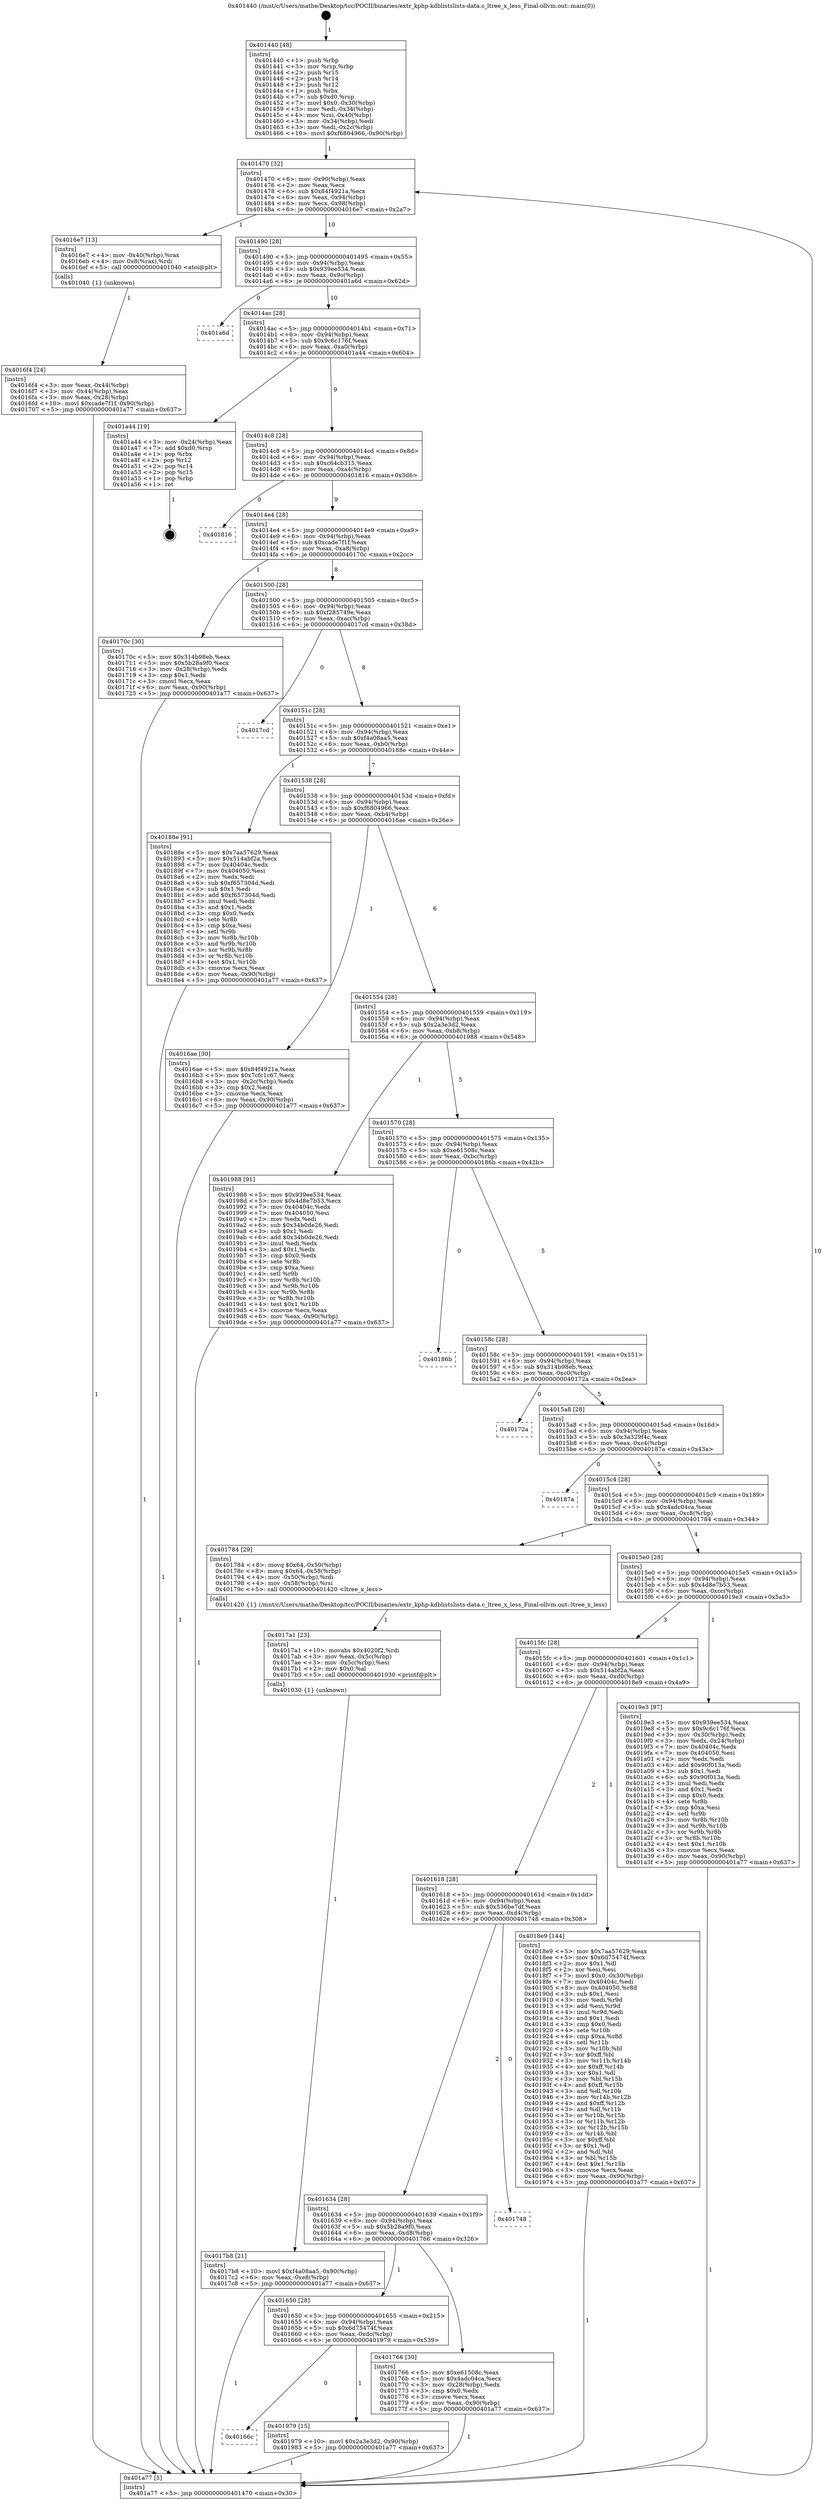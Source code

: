 digraph "0x401440" {
  label = "0x401440 (/mnt/c/Users/mathe/Desktop/tcc/POCII/binaries/extr_kphp-kdblistslists-data.c_ltree_x_less_Final-ollvm.out::main(0))"
  labelloc = "t"
  node[shape=record]

  Entry [label="",width=0.3,height=0.3,shape=circle,fillcolor=black,style=filled]
  "0x401470" [label="{
     0x401470 [32]\l
     | [instrs]\l
     &nbsp;&nbsp;0x401470 \<+6\>: mov -0x90(%rbp),%eax\l
     &nbsp;&nbsp;0x401476 \<+2\>: mov %eax,%ecx\l
     &nbsp;&nbsp;0x401478 \<+6\>: sub $0x84f4921a,%ecx\l
     &nbsp;&nbsp;0x40147e \<+6\>: mov %eax,-0x94(%rbp)\l
     &nbsp;&nbsp;0x401484 \<+6\>: mov %ecx,-0x98(%rbp)\l
     &nbsp;&nbsp;0x40148a \<+6\>: je 00000000004016e7 \<main+0x2a7\>\l
  }"]
  "0x4016e7" [label="{
     0x4016e7 [13]\l
     | [instrs]\l
     &nbsp;&nbsp;0x4016e7 \<+4\>: mov -0x40(%rbp),%rax\l
     &nbsp;&nbsp;0x4016eb \<+4\>: mov 0x8(%rax),%rdi\l
     &nbsp;&nbsp;0x4016ef \<+5\>: call 0000000000401040 \<atoi@plt\>\l
     | [calls]\l
     &nbsp;&nbsp;0x401040 \{1\} (unknown)\l
  }"]
  "0x401490" [label="{
     0x401490 [28]\l
     | [instrs]\l
     &nbsp;&nbsp;0x401490 \<+5\>: jmp 0000000000401495 \<main+0x55\>\l
     &nbsp;&nbsp;0x401495 \<+6\>: mov -0x94(%rbp),%eax\l
     &nbsp;&nbsp;0x40149b \<+5\>: sub $0x939ee534,%eax\l
     &nbsp;&nbsp;0x4014a0 \<+6\>: mov %eax,-0x9c(%rbp)\l
     &nbsp;&nbsp;0x4014a6 \<+6\>: je 0000000000401a6d \<main+0x62d\>\l
  }"]
  Exit [label="",width=0.3,height=0.3,shape=circle,fillcolor=black,style=filled,peripheries=2]
  "0x401a6d" [label="{
     0x401a6d\l
  }", style=dashed]
  "0x4014ac" [label="{
     0x4014ac [28]\l
     | [instrs]\l
     &nbsp;&nbsp;0x4014ac \<+5\>: jmp 00000000004014b1 \<main+0x71\>\l
     &nbsp;&nbsp;0x4014b1 \<+6\>: mov -0x94(%rbp),%eax\l
     &nbsp;&nbsp;0x4014b7 \<+5\>: sub $0x9c6c176f,%eax\l
     &nbsp;&nbsp;0x4014bc \<+6\>: mov %eax,-0xa0(%rbp)\l
     &nbsp;&nbsp;0x4014c2 \<+6\>: je 0000000000401a44 \<main+0x604\>\l
  }"]
  "0x40166c" [label="{
     0x40166c\l
  }", style=dashed]
  "0x401a44" [label="{
     0x401a44 [19]\l
     | [instrs]\l
     &nbsp;&nbsp;0x401a44 \<+3\>: mov -0x24(%rbp),%eax\l
     &nbsp;&nbsp;0x401a47 \<+7\>: add $0xd0,%rsp\l
     &nbsp;&nbsp;0x401a4e \<+1\>: pop %rbx\l
     &nbsp;&nbsp;0x401a4f \<+2\>: pop %r12\l
     &nbsp;&nbsp;0x401a51 \<+2\>: pop %r14\l
     &nbsp;&nbsp;0x401a53 \<+2\>: pop %r15\l
     &nbsp;&nbsp;0x401a55 \<+1\>: pop %rbp\l
     &nbsp;&nbsp;0x401a56 \<+1\>: ret\l
  }"]
  "0x4014c8" [label="{
     0x4014c8 [28]\l
     | [instrs]\l
     &nbsp;&nbsp;0x4014c8 \<+5\>: jmp 00000000004014cd \<main+0x8d\>\l
     &nbsp;&nbsp;0x4014cd \<+6\>: mov -0x94(%rbp),%eax\l
     &nbsp;&nbsp;0x4014d3 \<+5\>: sub $0xc64cb315,%eax\l
     &nbsp;&nbsp;0x4014d8 \<+6\>: mov %eax,-0xa4(%rbp)\l
     &nbsp;&nbsp;0x4014de \<+6\>: je 0000000000401816 \<main+0x3d6\>\l
  }"]
  "0x401979" [label="{
     0x401979 [15]\l
     | [instrs]\l
     &nbsp;&nbsp;0x401979 \<+10\>: movl $0x2a3e3d2,-0x90(%rbp)\l
     &nbsp;&nbsp;0x401983 \<+5\>: jmp 0000000000401a77 \<main+0x637\>\l
  }"]
  "0x401816" [label="{
     0x401816\l
  }", style=dashed]
  "0x4014e4" [label="{
     0x4014e4 [28]\l
     | [instrs]\l
     &nbsp;&nbsp;0x4014e4 \<+5\>: jmp 00000000004014e9 \<main+0xa9\>\l
     &nbsp;&nbsp;0x4014e9 \<+6\>: mov -0x94(%rbp),%eax\l
     &nbsp;&nbsp;0x4014ef \<+5\>: sub $0xcade7f1f,%eax\l
     &nbsp;&nbsp;0x4014f4 \<+6\>: mov %eax,-0xa8(%rbp)\l
     &nbsp;&nbsp;0x4014fa \<+6\>: je 000000000040170c \<main+0x2cc\>\l
  }"]
  "0x4017b8" [label="{
     0x4017b8 [21]\l
     | [instrs]\l
     &nbsp;&nbsp;0x4017b8 \<+10\>: movl $0xf4a08aa5,-0x90(%rbp)\l
     &nbsp;&nbsp;0x4017c2 \<+6\>: mov %eax,-0xe8(%rbp)\l
     &nbsp;&nbsp;0x4017c8 \<+5\>: jmp 0000000000401a77 \<main+0x637\>\l
  }"]
  "0x40170c" [label="{
     0x40170c [30]\l
     | [instrs]\l
     &nbsp;&nbsp;0x40170c \<+5\>: mov $0x314b98eb,%eax\l
     &nbsp;&nbsp;0x401711 \<+5\>: mov $0x5b28a9f0,%ecx\l
     &nbsp;&nbsp;0x401716 \<+3\>: mov -0x28(%rbp),%edx\l
     &nbsp;&nbsp;0x401719 \<+3\>: cmp $0x1,%edx\l
     &nbsp;&nbsp;0x40171c \<+3\>: cmovl %ecx,%eax\l
     &nbsp;&nbsp;0x40171f \<+6\>: mov %eax,-0x90(%rbp)\l
     &nbsp;&nbsp;0x401725 \<+5\>: jmp 0000000000401a77 \<main+0x637\>\l
  }"]
  "0x401500" [label="{
     0x401500 [28]\l
     | [instrs]\l
     &nbsp;&nbsp;0x401500 \<+5\>: jmp 0000000000401505 \<main+0xc5\>\l
     &nbsp;&nbsp;0x401505 \<+6\>: mov -0x94(%rbp),%eax\l
     &nbsp;&nbsp;0x40150b \<+5\>: sub $0xf285749e,%eax\l
     &nbsp;&nbsp;0x401510 \<+6\>: mov %eax,-0xac(%rbp)\l
     &nbsp;&nbsp;0x401516 \<+6\>: je 00000000004017cd \<main+0x38d\>\l
  }"]
  "0x4017a1" [label="{
     0x4017a1 [23]\l
     | [instrs]\l
     &nbsp;&nbsp;0x4017a1 \<+10\>: movabs $0x4020f2,%rdi\l
     &nbsp;&nbsp;0x4017ab \<+3\>: mov %eax,-0x5c(%rbp)\l
     &nbsp;&nbsp;0x4017ae \<+3\>: mov -0x5c(%rbp),%esi\l
     &nbsp;&nbsp;0x4017b1 \<+2\>: mov $0x0,%al\l
     &nbsp;&nbsp;0x4017b3 \<+5\>: call 0000000000401030 \<printf@plt\>\l
     | [calls]\l
     &nbsp;&nbsp;0x401030 \{1\} (unknown)\l
  }"]
  "0x4017cd" [label="{
     0x4017cd\l
  }", style=dashed]
  "0x40151c" [label="{
     0x40151c [28]\l
     | [instrs]\l
     &nbsp;&nbsp;0x40151c \<+5\>: jmp 0000000000401521 \<main+0xe1\>\l
     &nbsp;&nbsp;0x401521 \<+6\>: mov -0x94(%rbp),%eax\l
     &nbsp;&nbsp;0x401527 \<+5\>: sub $0xf4a08aa5,%eax\l
     &nbsp;&nbsp;0x40152c \<+6\>: mov %eax,-0xb0(%rbp)\l
     &nbsp;&nbsp;0x401532 \<+6\>: je 000000000040188e \<main+0x44e\>\l
  }"]
  "0x401650" [label="{
     0x401650 [28]\l
     | [instrs]\l
     &nbsp;&nbsp;0x401650 \<+5\>: jmp 0000000000401655 \<main+0x215\>\l
     &nbsp;&nbsp;0x401655 \<+6\>: mov -0x94(%rbp),%eax\l
     &nbsp;&nbsp;0x40165b \<+5\>: sub $0x6d75474f,%eax\l
     &nbsp;&nbsp;0x401660 \<+6\>: mov %eax,-0xdc(%rbp)\l
     &nbsp;&nbsp;0x401666 \<+6\>: je 0000000000401979 \<main+0x539\>\l
  }"]
  "0x40188e" [label="{
     0x40188e [91]\l
     | [instrs]\l
     &nbsp;&nbsp;0x40188e \<+5\>: mov $0x7aa57629,%eax\l
     &nbsp;&nbsp;0x401893 \<+5\>: mov $0x514abf2a,%ecx\l
     &nbsp;&nbsp;0x401898 \<+7\>: mov 0x40404c,%edx\l
     &nbsp;&nbsp;0x40189f \<+7\>: mov 0x404050,%esi\l
     &nbsp;&nbsp;0x4018a6 \<+2\>: mov %edx,%edi\l
     &nbsp;&nbsp;0x4018a8 \<+6\>: sub $0xf657304d,%edi\l
     &nbsp;&nbsp;0x4018ae \<+3\>: sub $0x1,%edi\l
     &nbsp;&nbsp;0x4018b1 \<+6\>: add $0xf657304d,%edi\l
     &nbsp;&nbsp;0x4018b7 \<+3\>: imul %edi,%edx\l
     &nbsp;&nbsp;0x4018ba \<+3\>: and $0x1,%edx\l
     &nbsp;&nbsp;0x4018bd \<+3\>: cmp $0x0,%edx\l
     &nbsp;&nbsp;0x4018c0 \<+4\>: sete %r8b\l
     &nbsp;&nbsp;0x4018c4 \<+3\>: cmp $0xa,%esi\l
     &nbsp;&nbsp;0x4018c7 \<+4\>: setl %r9b\l
     &nbsp;&nbsp;0x4018cb \<+3\>: mov %r8b,%r10b\l
     &nbsp;&nbsp;0x4018ce \<+3\>: and %r9b,%r10b\l
     &nbsp;&nbsp;0x4018d1 \<+3\>: xor %r9b,%r8b\l
     &nbsp;&nbsp;0x4018d4 \<+3\>: or %r8b,%r10b\l
     &nbsp;&nbsp;0x4018d7 \<+4\>: test $0x1,%r10b\l
     &nbsp;&nbsp;0x4018db \<+3\>: cmovne %ecx,%eax\l
     &nbsp;&nbsp;0x4018de \<+6\>: mov %eax,-0x90(%rbp)\l
     &nbsp;&nbsp;0x4018e4 \<+5\>: jmp 0000000000401a77 \<main+0x637\>\l
  }"]
  "0x401538" [label="{
     0x401538 [28]\l
     | [instrs]\l
     &nbsp;&nbsp;0x401538 \<+5\>: jmp 000000000040153d \<main+0xfd\>\l
     &nbsp;&nbsp;0x40153d \<+6\>: mov -0x94(%rbp),%eax\l
     &nbsp;&nbsp;0x401543 \<+5\>: sub $0xf6804966,%eax\l
     &nbsp;&nbsp;0x401548 \<+6\>: mov %eax,-0xb4(%rbp)\l
     &nbsp;&nbsp;0x40154e \<+6\>: je 00000000004016ae \<main+0x26e\>\l
  }"]
  "0x401766" [label="{
     0x401766 [30]\l
     | [instrs]\l
     &nbsp;&nbsp;0x401766 \<+5\>: mov $0xe61508c,%eax\l
     &nbsp;&nbsp;0x40176b \<+5\>: mov $0x4adc04ca,%ecx\l
     &nbsp;&nbsp;0x401770 \<+3\>: mov -0x28(%rbp),%edx\l
     &nbsp;&nbsp;0x401773 \<+3\>: cmp $0x0,%edx\l
     &nbsp;&nbsp;0x401776 \<+3\>: cmove %ecx,%eax\l
     &nbsp;&nbsp;0x401779 \<+6\>: mov %eax,-0x90(%rbp)\l
     &nbsp;&nbsp;0x40177f \<+5\>: jmp 0000000000401a77 \<main+0x637\>\l
  }"]
  "0x4016ae" [label="{
     0x4016ae [30]\l
     | [instrs]\l
     &nbsp;&nbsp;0x4016ae \<+5\>: mov $0x84f4921a,%eax\l
     &nbsp;&nbsp;0x4016b3 \<+5\>: mov $0x7cfc1c67,%ecx\l
     &nbsp;&nbsp;0x4016b8 \<+3\>: mov -0x2c(%rbp),%edx\l
     &nbsp;&nbsp;0x4016bb \<+3\>: cmp $0x2,%edx\l
     &nbsp;&nbsp;0x4016be \<+3\>: cmovne %ecx,%eax\l
     &nbsp;&nbsp;0x4016c1 \<+6\>: mov %eax,-0x90(%rbp)\l
     &nbsp;&nbsp;0x4016c7 \<+5\>: jmp 0000000000401a77 \<main+0x637\>\l
  }"]
  "0x401554" [label="{
     0x401554 [28]\l
     | [instrs]\l
     &nbsp;&nbsp;0x401554 \<+5\>: jmp 0000000000401559 \<main+0x119\>\l
     &nbsp;&nbsp;0x401559 \<+6\>: mov -0x94(%rbp),%eax\l
     &nbsp;&nbsp;0x40155f \<+5\>: sub $0x2a3e3d2,%eax\l
     &nbsp;&nbsp;0x401564 \<+6\>: mov %eax,-0xb8(%rbp)\l
     &nbsp;&nbsp;0x40156a \<+6\>: je 0000000000401988 \<main+0x548\>\l
  }"]
  "0x401a77" [label="{
     0x401a77 [5]\l
     | [instrs]\l
     &nbsp;&nbsp;0x401a77 \<+5\>: jmp 0000000000401470 \<main+0x30\>\l
  }"]
  "0x401440" [label="{
     0x401440 [48]\l
     | [instrs]\l
     &nbsp;&nbsp;0x401440 \<+1\>: push %rbp\l
     &nbsp;&nbsp;0x401441 \<+3\>: mov %rsp,%rbp\l
     &nbsp;&nbsp;0x401444 \<+2\>: push %r15\l
     &nbsp;&nbsp;0x401446 \<+2\>: push %r14\l
     &nbsp;&nbsp;0x401448 \<+2\>: push %r12\l
     &nbsp;&nbsp;0x40144a \<+1\>: push %rbx\l
     &nbsp;&nbsp;0x40144b \<+7\>: sub $0xd0,%rsp\l
     &nbsp;&nbsp;0x401452 \<+7\>: movl $0x0,-0x30(%rbp)\l
     &nbsp;&nbsp;0x401459 \<+3\>: mov %edi,-0x34(%rbp)\l
     &nbsp;&nbsp;0x40145c \<+4\>: mov %rsi,-0x40(%rbp)\l
     &nbsp;&nbsp;0x401460 \<+3\>: mov -0x34(%rbp),%edi\l
     &nbsp;&nbsp;0x401463 \<+3\>: mov %edi,-0x2c(%rbp)\l
     &nbsp;&nbsp;0x401466 \<+10\>: movl $0xf6804966,-0x90(%rbp)\l
  }"]
  "0x4016f4" [label="{
     0x4016f4 [24]\l
     | [instrs]\l
     &nbsp;&nbsp;0x4016f4 \<+3\>: mov %eax,-0x44(%rbp)\l
     &nbsp;&nbsp;0x4016f7 \<+3\>: mov -0x44(%rbp),%eax\l
     &nbsp;&nbsp;0x4016fa \<+3\>: mov %eax,-0x28(%rbp)\l
     &nbsp;&nbsp;0x4016fd \<+10\>: movl $0xcade7f1f,-0x90(%rbp)\l
     &nbsp;&nbsp;0x401707 \<+5\>: jmp 0000000000401a77 \<main+0x637\>\l
  }"]
  "0x401634" [label="{
     0x401634 [28]\l
     | [instrs]\l
     &nbsp;&nbsp;0x401634 \<+5\>: jmp 0000000000401639 \<main+0x1f9\>\l
     &nbsp;&nbsp;0x401639 \<+6\>: mov -0x94(%rbp),%eax\l
     &nbsp;&nbsp;0x40163f \<+5\>: sub $0x5b28a9f0,%eax\l
     &nbsp;&nbsp;0x401644 \<+6\>: mov %eax,-0xd8(%rbp)\l
     &nbsp;&nbsp;0x40164a \<+6\>: je 0000000000401766 \<main+0x326\>\l
  }"]
  "0x401988" [label="{
     0x401988 [91]\l
     | [instrs]\l
     &nbsp;&nbsp;0x401988 \<+5\>: mov $0x939ee534,%eax\l
     &nbsp;&nbsp;0x40198d \<+5\>: mov $0x4d8e7b53,%ecx\l
     &nbsp;&nbsp;0x401992 \<+7\>: mov 0x40404c,%edx\l
     &nbsp;&nbsp;0x401999 \<+7\>: mov 0x404050,%esi\l
     &nbsp;&nbsp;0x4019a0 \<+2\>: mov %edx,%edi\l
     &nbsp;&nbsp;0x4019a2 \<+6\>: sub $0x34b0de26,%edi\l
     &nbsp;&nbsp;0x4019a8 \<+3\>: sub $0x1,%edi\l
     &nbsp;&nbsp;0x4019ab \<+6\>: add $0x34b0de26,%edi\l
     &nbsp;&nbsp;0x4019b1 \<+3\>: imul %edi,%edx\l
     &nbsp;&nbsp;0x4019b4 \<+3\>: and $0x1,%edx\l
     &nbsp;&nbsp;0x4019b7 \<+3\>: cmp $0x0,%edx\l
     &nbsp;&nbsp;0x4019ba \<+4\>: sete %r8b\l
     &nbsp;&nbsp;0x4019be \<+3\>: cmp $0xa,%esi\l
     &nbsp;&nbsp;0x4019c1 \<+4\>: setl %r9b\l
     &nbsp;&nbsp;0x4019c5 \<+3\>: mov %r8b,%r10b\l
     &nbsp;&nbsp;0x4019c8 \<+3\>: and %r9b,%r10b\l
     &nbsp;&nbsp;0x4019cb \<+3\>: xor %r9b,%r8b\l
     &nbsp;&nbsp;0x4019ce \<+3\>: or %r8b,%r10b\l
     &nbsp;&nbsp;0x4019d1 \<+4\>: test $0x1,%r10b\l
     &nbsp;&nbsp;0x4019d5 \<+3\>: cmovne %ecx,%eax\l
     &nbsp;&nbsp;0x4019d8 \<+6\>: mov %eax,-0x90(%rbp)\l
     &nbsp;&nbsp;0x4019de \<+5\>: jmp 0000000000401a77 \<main+0x637\>\l
  }"]
  "0x401570" [label="{
     0x401570 [28]\l
     | [instrs]\l
     &nbsp;&nbsp;0x401570 \<+5\>: jmp 0000000000401575 \<main+0x135\>\l
     &nbsp;&nbsp;0x401575 \<+6\>: mov -0x94(%rbp),%eax\l
     &nbsp;&nbsp;0x40157b \<+5\>: sub $0xe61508c,%eax\l
     &nbsp;&nbsp;0x401580 \<+6\>: mov %eax,-0xbc(%rbp)\l
     &nbsp;&nbsp;0x401586 \<+6\>: je 000000000040186b \<main+0x42b\>\l
  }"]
  "0x401748" [label="{
     0x401748\l
  }", style=dashed]
  "0x40186b" [label="{
     0x40186b\l
  }", style=dashed]
  "0x40158c" [label="{
     0x40158c [28]\l
     | [instrs]\l
     &nbsp;&nbsp;0x40158c \<+5\>: jmp 0000000000401591 \<main+0x151\>\l
     &nbsp;&nbsp;0x401591 \<+6\>: mov -0x94(%rbp),%eax\l
     &nbsp;&nbsp;0x401597 \<+5\>: sub $0x314b98eb,%eax\l
     &nbsp;&nbsp;0x40159c \<+6\>: mov %eax,-0xc0(%rbp)\l
     &nbsp;&nbsp;0x4015a2 \<+6\>: je 000000000040172a \<main+0x2ea\>\l
  }"]
  "0x401618" [label="{
     0x401618 [28]\l
     | [instrs]\l
     &nbsp;&nbsp;0x401618 \<+5\>: jmp 000000000040161d \<main+0x1dd\>\l
     &nbsp;&nbsp;0x40161d \<+6\>: mov -0x94(%rbp),%eax\l
     &nbsp;&nbsp;0x401623 \<+5\>: sub $0x536be7df,%eax\l
     &nbsp;&nbsp;0x401628 \<+6\>: mov %eax,-0xd4(%rbp)\l
     &nbsp;&nbsp;0x40162e \<+6\>: je 0000000000401748 \<main+0x308\>\l
  }"]
  "0x40172a" [label="{
     0x40172a\l
  }", style=dashed]
  "0x4015a8" [label="{
     0x4015a8 [28]\l
     | [instrs]\l
     &nbsp;&nbsp;0x4015a8 \<+5\>: jmp 00000000004015ad \<main+0x16d\>\l
     &nbsp;&nbsp;0x4015ad \<+6\>: mov -0x94(%rbp),%eax\l
     &nbsp;&nbsp;0x4015b3 \<+5\>: sub $0x3a329f4c,%eax\l
     &nbsp;&nbsp;0x4015b8 \<+6\>: mov %eax,-0xc4(%rbp)\l
     &nbsp;&nbsp;0x4015be \<+6\>: je 000000000040187a \<main+0x43a\>\l
  }"]
  "0x4018e9" [label="{
     0x4018e9 [144]\l
     | [instrs]\l
     &nbsp;&nbsp;0x4018e9 \<+5\>: mov $0x7aa57629,%eax\l
     &nbsp;&nbsp;0x4018ee \<+5\>: mov $0x6d75474f,%ecx\l
     &nbsp;&nbsp;0x4018f3 \<+2\>: mov $0x1,%dl\l
     &nbsp;&nbsp;0x4018f5 \<+2\>: xor %esi,%esi\l
     &nbsp;&nbsp;0x4018f7 \<+7\>: movl $0x0,-0x30(%rbp)\l
     &nbsp;&nbsp;0x4018fe \<+7\>: mov 0x40404c,%edi\l
     &nbsp;&nbsp;0x401905 \<+8\>: mov 0x404050,%r8d\l
     &nbsp;&nbsp;0x40190d \<+3\>: sub $0x1,%esi\l
     &nbsp;&nbsp;0x401910 \<+3\>: mov %edi,%r9d\l
     &nbsp;&nbsp;0x401913 \<+3\>: add %esi,%r9d\l
     &nbsp;&nbsp;0x401916 \<+4\>: imul %r9d,%edi\l
     &nbsp;&nbsp;0x40191a \<+3\>: and $0x1,%edi\l
     &nbsp;&nbsp;0x40191d \<+3\>: cmp $0x0,%edi\l
     &nbsp;&nbsp;0x401920 \<+4\>: sete %r10b\l
     &nbsp;&nbsp;0x401924 \<+4\>: cmp $0xa,%r8d\l
     &nbsp;&nbsp;0x401928 \<+4\>: setl %r11b\l
     &nbsp;&nbsp;0x40192c \<+3\>: mov %r10b,%bl\l
     &nbsp;&nbsp;0x40192f \<+3\>: xor $0xff,%bl\l
     &nbsp;&nbsp;0x401932 \<+3\>: mov %r11b,%r14b\l
     &nbsp;&nbsp;0x401935 \<+4\>: xor $0xff,%r14b\l
     &nbsp;&nbsp;0x401939 \<+3\>: xor $0x1,%dl\l
     &nbsp;&nbsp;0x40193c \<+3\>: mov %bl,%r15b\l
     &nbsp;&nbsp;0x40193f \<+4\>: and $0xff,%r15b\l
     &nbsp;&nbsp;0x401943 \<+3\>: and %dl,%r10b\l
     &nbsp;&nbsp;0x401946 \<+3\>: mov %r14b,%r12b\l
     &nbsp;&nbsp;0x401949 \<+4\>: and $0xff,%r12b\l
     &nbsp;&nbsp;0x40194d \<+3\>: and %dl,%r11b\l
     &nbsp;&nbsp;0x401950 \<+3\>: or %r10b,%r15b\l
     &nbsp;&nbsp;0x401953 \<+3\>: or %r11b,%r12b\l
     &nbsp;&nbsp;0x401956 \<+3\>: xor %r12b,%r15b\l
     &nbsp;&nbsp;0x401959 \<+3\>: or %r14b,%bl\l
     &nbsp;&nbsp;0x40195c \<+3\>: xor $0xff,%bl\l
     &nbsp;&nbsp;0x40195f \<+3\>: or $0x1,%dl\l
     &nbsp;&nbsp;0x401962 \<+2\>: and %dl,%bl\l
     &nbsp;&nbsp;0x401964 \<+3\>: or %bl,%r15b\l
     &nbsp;&nbsp;0x401967 \<+4\>: test $0x1,%r15b\l
     &nbsp;&nbsp;0x40196b \<+3\>: cmovne %ecx,%eax\l
     &nbsp;&nbsp;0x40196e \<+6\>: mov %eax,-0x90(%rbp)\l
     &nbsp;&nbsp;0x401974 \<+5\>: jmp 0000000000401a77 \<main+0x637\>\l
  }"]
  "0x40187a" [label="{
     0x40187a\l
  }", style=dashed]
  "0x4015c4" [label="{
     0x4015c4 [28]\l
     | [instrs]\l
     &nbsp;&nbsp;0x4015c4 \<+5\>: jmp 00000000004015c9 \<main+0x189\>\l
     &nbsp;&nbsp;0x4015c9 \<+6\>: mov -0x94(%rbp),%eax\l
     &nbsp;&nbsp;0x4015cf \<+5\>: sub $0x4adc04ca,%eax\l
     &nbsp;&nbsp;0x4015d4 \<+6\>: mov %eax,-0xc8(%rbp)\l
     &nbsp;&nbsp;0x4015da \<+6\>: je 0000000000401784 \<main+0x344\>\l
  }"]
  "0x4015fc" [label="{
     0x4015fc [28]\l
     | [instrs]\l
     &nbsp;&nbsp;0x4015fc \<+5\>: jmp 0000000000401601 \<main+0x1c1\>\l
     &nbsp;&nbsp;0x401601 \<+6\>: mov -0x94(%rbp),%eax\l
     &nbsp;&nbsp;0x401607 \<+5\>: sub $0x514abf2a,%eax\l
     &nbsp;&nbsp;0x40160c \<+6\>: mov %eax,-0xd0(%rbp)\l
     &nbsp;&nbsp;0x401612 \<+6\>: je 00000000004018e9 \<main+0x4a9\>\l
  }"]
  "0x401784" [label="{
     0x401784 [29]\l
     | [instrs]\l
     &nbsp;&nbsp;0x401784 \<+8\>: movq $0x64,-0x50(%rbp)\l
     &nbsp;&nbsp;0x40178c \<+8\>: movq $0x64,-0x58(%rbp)\l
     &nbsp;&nbsp;0x401794 \<+4\>: mov -0x50(%rbp),%rdi\l
     &nbsp;&nbsp;0x401798 \<+4\>: mov -0x58(%rbp),%rsi\l
     &nbsp;&nbsp;0x40179c \<+5\>: call 0000000000401420 \<ltree_x_less\>\l
     | [calls]\l
     &nbsp;&nbsp;0x401420 \{1\} (/mnt/c/Users/mathe/Desktop/tcc/POCII/binaries/extr_kphp-kdblistslists-data.c_ltree_x_less_Final-ollvm.out::ltree_x_less)\l
  }"]
  "0x4015e0" [label="{
     0x4015e0 [28]\l
     | [instrs]\l
     &nbsp;&nbsp;0x4015e0 \<+5\>: jmp 00000000004015e5 \<main+0x1a5\>\l
     &nbsp;&nbsp;0x4015e5 \<+6\>: mov -0x94(%rbp),%eax\l
     &nbsp;&nbsp;0x4015eb \<+5\>: sub $0x4d8e7b53,%eax\l
     &nbsp;&nbsp;0x4015f0 \<+6\>: mov %eax,-0xcc(%rbp)\l
     &nbsp;&nbsp;0x4015f6 \<+6\>: je 00000000004019e3 \<main+0x5a3\>\l
  }"]
  "0x4019e3" [label="{
     0x4019e3 [97]\l
     | [instrs]\l
     &nbsp;&nbsp;0x4019e3 \<+5\>: mov $0x939ee534,%eax\l
     &nbsp;&nbsp;0x4019e8 \<+5\>: mov $0x9c6c176f,%ecx\l
     &nbsp;&nbsp;0x4019ed \<+3\>: mov -0x30(%rbp),%edx\l
     &nbsp;&nbsp;0x4019f0 \<+3\>: mov %edx,-0x24(%rbp)\l
     &nbsp;&nbsp;0x4019f3 \<+7\>: mov 0x40404c,%edx\l
     &nbsp;&nbsp;0x4019fa \<+7\>: mov 0x404050,%esi\l
     &nbsp;&nbsp;0x401a01 \<+2\>: mov %edx,%edi\l
     &nbsp;&nbsp;0x401a03 \<+6\>: add $0x90f013a,%edi\l
     &nbsp;&nbsp;0x401a09 \<+3\>: sub $0x1,%edi\l
     &nbsp;&nbsp;0x401a0c \<+6\>: sub $0x90f013a,%edi\l
     &nbsp;&nbsp;0x401a12 \<+3\>: imul %edi,%edx\l
     &nbsp;&nbsp;0x401a15 \<+3\>: and $0x1,%edx\l
     &nbsp;&nbsp;0x401a18 \<+3\>: cmp $0x0,%edx\l
     &nbsp;&nbsp;0x401a1b \<+4\>: sete %r8b\l
     &nbsp;&nbsp;0x401a1f \<+3\>: cmp $0xa,%esi\l
     &nbsp;&nbsp;0x401a22 \<+4\>: setl %r9b\l
     &nbsp;&nbsp;0x401a26 \<+3\>: mov %r8b,%r10b\l
     &nbsp;&nbsp;0x401a29 \<+3\>: and %r9b,%r10b\l
     &nbsp;&nbsp;0x401a2c \<+3\>: xor %r9b,%r8b\l
     &nbsp;&nbsp;0x401a2f \<+3\>: or %r8b,%r10b\l
     &nbsp;&nbsp;0x401a32 \<+4\>: test $0x1,%r10b\l
     &nbsp;&nbsp;0x401a36 \<+3\>: cmovne %ecx,%eax\l
     &nbsp;&nbsp;0x401a39 \<+6\>: mov %eax,-0x90(%rbp)\l
     &nbsp;&nbsp;0x401a3f \<+5\>: jmp 0000000000401a77 \<main+0x637\>\l
  }"]
  Entry -> "0x401440" [label=" 1"]
  "0x401470" -> "0x4016e7" [label=" 1"]
  "0x401470" -> "0x401490" [label=" 10"]
  "0x401a44" -> Exit [label=" 1"]
  "0x401490" -> "0x401a6d" [label=" 0"]
  "0x401490" -> "0x4014ac" [label=" 10"]
  "0x4019e3" -> "0x401a77" [label=" 1"]
  "0x4014ac" -> "0x401a44" [label=" 1"]
  "0x4014ac" -> "0x4014c8" [label=" 9"]
  "0x401988" -> "0x401a77" [label=" 1"]
  "0x4014c8" -> "0x401816" [label=" 0"]
  "0x4014c8" -> "0x4014e4" [label=" 9"]
  "0x401979" -> "0x401a77" [label=" 1"]
  "0x4014e4" -> "0x40170c" [label=" 1"]
  "0x4014e4" -> "0x401500" [label=" 8"]
  "0x401650" -> "0x401979" [label=" 1"]
  "0x401500" -> "0x4017cd" [label=" 0"]
  "0x401500" -> "0x40151c" [label=" 8"]
  "0x401650" -> "0x40166c" [label=" 0"]
  "0x40151c" -> "0x40188e" [label=" 1"]
  "0x40151c" -> "0x401538" [label=" 7"]
  "0x4018e9" -> "0x401a77" [label=" 1"]
  "0x401538" -> "0x4016ae" [label=" 1"]
  "0x401538" -> "0x401554" [label=" 6"]
  "0x4016ae" -> "0x401a77" [label=" 1"]
  "0x401440" -> "0x401470" [label=" 1"]
  "0x401a77" -> "0x401470" [label=" 10"]
  "0x4016e7" -> "0x4016f4" [label=" 1"]
  "0x4016f4" -> "0x401a77" [label=" 1"]
  "0x40170c" -> "0x401a77" [label=" 1"]
  "0x40188e" -> "0x401a77" [label=" 1"]
  "0x401554" -> "0x401988" [label=" 1"]
  "0x401554" -> "0x401570" [label=" 5"]
  "0x4017a1" -> "0x4017b8" [label=" 1"]
  "0x401570" -> "0x40186b" [label=" 0"]
  "0x401570" -> "0x40158c" [label=" 5"]
  "0x401784" -> "0x4017a1" [label=" 1"]
  "0x40158c" -> "0x40172a" [label=" 0"]
  "0x40158c" -> "0x4015a8" [label=" 5"]
  "0x401634" -> "0x401650" [label=" 1"]
  "0x4015a8" -> "0x40187a" [label=" 0"]
  "0x4015a8" -> "0x4015c4" [label=" 5"]
  "0x401634" -> "0x401766" [label=" 1"]
  "0x4015c4" -> "0x401784" [label=" 1"]
  "0x4015c4" -> "0x4015e0" [label=" 4"]
  "0x401618" -> "0x401634" [label=" 2"]
  "0x4015e0" -> "0x4019e3" [label=" 1"]
  "0x4015e0" -> "0x4015fc" [label=" 3"]
  "0x4017b8" -> "0x401a77" [label=" 1"]
  "0x4015fc" -> "0x4018e9" [label=" 1"]
  "0x4015fc" -> "0x401618" [label=" 2"]
  "0x401766" -> "0x401a77" [label=" 1"]
  "0x401618" -> "0x401748" [label=" 0"]
}
